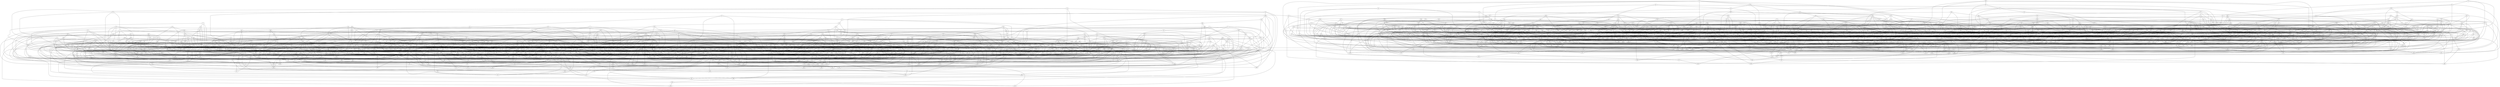 graph G {
0 -- { 1 2 3 473 }
1 -- { 152 1256 355 }
2 -- { 763 1235 1380 }
3 -- { 491 294 1487 }
4 -- { 5 812 1016 941 }
5 -- { 1021 1462 1293 }
6 -- { 7 8 1061 1078 }
7 -- { 206 1412 548 }
8 -- { 1177 1017 1317 402 }
9 -- { 10 11 12 1297 1112 }
10 -- { 196 1298 710 }
11 -- { 837 617 785 247 }
12 -- { 144 145 922 }
13 -- { 14 15 1245 120 }
14 -- { 504 1378 1466 1315 846 }
15 -- { 762 1008 1325 }
16 -- { 17 18 19 1246 }
17 -- { 396 834 468 335 279 222 1337 1362 }
18 -- { 96 1204 533 1429 }
19 -- { 55 56 1160 }
20 -- { 21 356 713 1029 }
21 -- { 549 1154 444 }
22 -- { 23 24 982 94 171 }
23 -- { 1138 394 1449 }
24 -- { 907 520 984 }
25 -- { 26 27 28 29 30 31 123 }
26 -- { 150 139 1344 }
27 -- { 378 1114 682 996 }
28 -- { 257 63 1171 }
29 -- { 1101 1360 1194 }
30 -- { 351 1373 1398 416 }
31 -- { 1164 62 799 }
32 -- { 33 34 802 1397 }
33 -- { 286 312 313 1248 1454 }
34 -- { 873 1241 1297 }
35 -- { 36 51 1059 1227 }
36 -- { 112 882 693 }
37 -- { 38 450 1053 1471 }
38 -- { 1018 382 1164 1488 }
39 -- { 40 41 42 43 }
40 -- { 378 599 1449 }
41 -- { 906 521 1473 }
42 -- { 767 768 769 770 }
43 -- { 1262 259 844 }
44 -- { 45 156 125 850 }
45 -- { 469 1051 304 1448 }
46 -- { 47 1144 1255 1393 }
47 -- { 117 924 1418 }
48 -- { 49 50 1124 1175 1478 }
49 -- { 1260 1437 648 688 }
50 -- { 312 1300 1351 }
51 -- { 52 53 54 }
52 -- { 110 580 419 1479 }
53 -- { 1153 1423 1182 }
54 -- { 90 937 276 }
55 -- { 425 1388 1065 }
56 -- { 143 1088 787 1270 1125 }
57 -- { 58 59 522 584 1424 1383 }
58 -- { 84 900 607 }
59 -- { 812 523 952 684 }
60 -- { 61 62 63 1205 }
61 -- { 1156 583 1265 478 }
62 -- { 1401 921 1147 }
63 -- { 736 886 }
64 -- { 65 66 1144 457 }
65 -- { 812 230 1383 }
66 -- { 617 333 841 1403 1437 }
67 -- { 68 69 70 71 72 }
68 -- { 70 1179 579 }
69 -- { 215 216 1281 }
70 -- { 488 341 }
71 -- { 235 236 1320 1339 }
72 -- { 1001 1119 681 1048 }
73 -- { 74 75 76 516 }
74 -- { 995 520 216 }
75 -- { 351 283 615 616 }
76 -- { 1041 1236 669 }
77 -- { 78 1014 1309 1467 }
78 -- { 83 85 901 }
79 -- { 80 81 82 1472 }
80 -- { 1318 88 1130 1436 }
81 -- { 311 327 528 }
82 -- { 598 302 1264 1347 }
83 -- { 84 85 732 }
84 -- { 867 223 919 1244 642 331 }
85 -- { 845 1103 1034 }
86 -- { 87 545 1325 591 }
87 -- { 1149 1017 1434 }
88 -- { 89 182 1043 }
89 -- { 415 381 575 }
90 -- { 91 92 1090 }
91 -- { 108 220 883 }
92 -- { 485 692 960 134 }
93 -- { 94 95 96 663 }
94 -- { 789 1264 }
95 -- { 215 1184 915 994 }
96 -- { 263 784 1429 }
97 -- { 98 99 263 460 }
98 -- { 982 1214 1279 637 }
99 -- { 209 726 1193 1044 }
100 -- { 101 102 103 711 }
101 -- { 1121 925 1358 }
102 -- { 411 831 1096 1258 }
103 -- { 832 761 165 1316 }
104 -- { 105 106 107 490 858 1027 1191 }
105 -- { 878 515 1415 }
106 -- { 135 1314 693 }
107 -- { 1010 1248 679 }
108 -- { 109 110 111 }
109 -- { 1060 1310 1150 468 540 }
110 -- { 119 1393 }
111 -- { 656 742 1269 760 732 }
112 -- { 113 114 115 116 }
113 -- { 1175 728 1176 }
114 -- { 558 708 1230 }
115 -- { 630 1097 287 1388 }
116 -- { 443 1323 1395 }
117 -- { 118 119 120 1061 }
118 -- { 639 640 1413 }
119 -- { 1181 1228 }
120 -- { 425 815 }
121 -- { 122 1373 1223 275 788 }
122 -- { 213 1194 933 }
123 -- { 124 125 126 }
124 -- { 1399 328 1077 }
125 -- { 508 509 510 }
126 -- { 138 791 160 }
127 -- { 128 129 130 493 }
128 -- { 386 1328 741 }
129 -- { 1274 1023 697 }
130 -- { 772 773 1035 }
131 -- { 132 133 134 135 }
132 -- { 748 847 1382 }
133 -- { 774 783 141 1363 1470 }
134 -- { 564 947 1335 526 }
135 -- { 1084 1085 1086 }
136 -- { 137 620 1056 213 }
137 -- { 146 1334 1223 1456 }
138 -- { 139 140 385 561 844 }
139 -- { 697 212 }
140 -- { 352 360 1216 }
141 -- { 142 143 330 }
142 -- { 262 927 1244 1394 }
143 -- { 763 1361 1447 }
144 -- { 1390 345 555 }
145 -- { 621 622 593 1361 1458 }
146 -- { 147 384 1430 }
147 -- { 1051 790 1405 }
148 -- { 149 376 1131 1347 }
149 -- { 1006 1040 705 }
150 -- { 151 1041 997 }
151 -- { 618 161 933 }
152 -- { 443 946 835 334 }
153 -- { 154 155 786 1427 }
154 -- { 487 1261 1454 }
155 -- { 1165 1374 1364 }
156 -- { 157 158 159 }
157 -- { 274 577 645 }
158 -- { 703 1225 494 }
159 -- { 631 1345 1405 }
160 -- { 161 162 1115 1201 1341 1012 }
161 -- { 453 352 }
162 -- { 477 726 776 }
163 -- { 164 165 166 167 }
164 -- { 647 1086 334 }
165 -- { 409 1144 1390 1182 }
166 -- { 231 1362 1155 847 }
167 -- { 709 229 1141 626 }
168 -- { 169 170 171 172 }
169 -- { 1003 1127 921 }
170 -- { 932 1429 1273 789 }
171 -- { 799 568 }
172 -- { 385 664 240 }
173 -- { 174 175 176 177 178 }
174 -- { 1444 1197 1337 190 }
175 -- { 955 956 1330 }
176 -- { 501 402 617 }
177 -- { 502 219 1067 1427 }
178 -- { 622 1177 1310 }
179 -- { 180 181 1031 1490 }
180 -- { 1118 216 1283 }
181 -- { 843 719 909 }
182 -- { 183 184 185 186 }
183 -- { 465 534 1277 1465 }
184 -- { 703 751 1077 }
185 -- { 211 212 1372 }
186 -- { 576 601 1329 828 }
187 -- { 188 189 1018 461 }
188 -- { 618 800 810 727 782 }
189 -- { 1006 1278 1031 1441 }
190 -- { 191 852 874 1366 1460 }
191 -- { 400 1336 1378 }
192 -- { 193 194 1060 1158 1319 }
193 -- { 286 706 946 1144 1163 }
194 -- { 1172 905 1170 1467 }
195 -- { 196 197 198 199 }
196 -- { 1161 1422 }
197 -- { 1268 353 621 }
198 -- { 683 684 1207 515 1058 555 }
199 -- { 733 1446 1416 }
200 -- { 201 202 1200 953 1480 }
201 -- { 339 917 1374 1478 }
202 -- { 456 1330 1085 }
203 -- { 204 205 206 207 }
204 -- { 287 522 554 }
205 -- { 350 1169 865 761 }
206 -- { 1064 955 755 }
207 -- { 417 1008 1280 684 }
208 -- { 209 210 422 213 }
209 -- { 771 1087 }
210 -- { 476 567 433 1345 914 }
211 -- { 212 213 214 1232 }
212 -- { 934 455 }
213 -- { 1396 }
214 -- { 541 661 876 }
215 -- { 739 633 }
216 -- { 311 932 1468 }
217 -- { 218 219 957 1462 }
218 -- { 1141 937 1406 1085 402 }
219 -- { 486 468 492 749 1447 }
220 -- { 221 222 223 1322 }
221 -- { 1340 1080 942 1141 1306 }
222 -- { 1160 515 }
223 -- { 329 572 }
224 -- { 225 966 767 863 }
225 -- { 561 680 743 375 1334 }
226 -- { 227 228 229 230 }
227 -- { 297 298 1426 }
228 -- { 1117 309 419 }
229 -- { 867 1377 1461 }
230 -- { 272 1021 }
231 -- { 232 233 234 1235 1362 }
232 -- { 733 1381 310 }
233 -- { 1196 881 1446 }
234 -- { 502 362 754 }
235 -- { 782 254 989 }
236 -- { 894 1038 1302 }
237 -- { 238 239 240 912 }
238 -- { 1119 1171 1267 }
239 -- { 602 260 770 }
240 -- { 884 1099 }
241 -- { 242 243 274 1409 }
242 -- { 575 750 990 700 304 }
243 -- { 1148 424 1203 }
244 -- { 245 246 247 388 1381 }
245 -- { 611 247 683 }
246 -- { 1059 1355 358 }
247 -- { 594 766 1291 }
248 -- { 249 250 251 252 }
249 -- { 1187 1372 1045 }
250 -- { 460 1053 1428 }
251 -- { 511 1283 1384 }
252 -- { 750 991 758 }
253 -- { 254 255 256 477 1357 }
254 -- { 663 336 954 }
255 -- { 305 461 1068 652 }
256 -- { 367 977 1146 }
257 -- { 258 1114 977 }
258 -- { 1131 1468 1490 }
259 -- { 260 261 650 1265 1131 1222 }
260 -- { 1047 680 }
261 -- { 1051 1372 1471 }
262 -- { 679 1403 552 }
263 -- { 264 265 266 1428 }
264 -- { 588 1037 750 }
265 -- { 599 1222 1223 896 }
266 -- { 476 1092 1129 701 508 864 }
267 -- { 268 269 270 1088 }
268 -- { 514 720 766 878 1169 1293 }
269 -- { 830 958 1415 }
270 -- { 935 898 613 }
271 -- { 272 273 1412 1477 }
272 -- { 1121 883 }
273 -- { 793 1413 981 }
274 -- { 275 949 }
275 -- { 567 659 }
276 -- { 277 278 279 280 }
277 -- { 308 605 515 }
278 -- { 713 507 816 1486 }
279 -- { 564 593 }
280 -- { 482 1202 1411 }
281 -- { 282 283 1328 1044 }
282 -- { 382 1156 1127 }
283 -- { 1284 1194 950 }
284 -- { 285 814 679 1458 }
285 -- { 361 526 527 }
286 -- { 287 288 }
287 -- { 1154 }
288 -- { 957 1049 958 }
289 -- { 290 291 292 1192 }
290 -- { 1047 1173 1312 }
291 -- { 372 1189 1240 }
292 -- { 896 983 1389 }
293 -- { 294 295 296 1288 }
294 -- { 1370 1142 1457 }
295 -- { 900 901 902 1132 }
296 -- { 1445 1446 1476 }
297 -- { 820 312 554 1355 }
298 -- { 548 1450 816 1479 }
299 -- { 300 301 302 303 304 }
300 -- { 977 978 1472 }
301 -- { 314 673 520 1020 }
302 -- { 1281 1304 773 463 724 }
303 -- { 530 740 1152 638 778 }
304 -- { 318 }
305 -- { 375 660 1488 }
306 -- { 307 308 557 611 }
307 -- { 834 729 548 }
308 -- { 1470 555 }
309 -- { 310 940 756 }
310 -- { 1338 457 }
311 -- { 781 1243 }
312 -- { 1241 }
313 -- { 330 730 853 }
314 -- { 315 316 317 318 319 320 579 }
315 -- { 351 695 696 }
316 -- { 1318 395 1404 }
317 -- { 715 923 1451 }
318 -- { 1239 716 }
319 -- { 1398 988 1252 }
320 -- { 668 476 1405 }
321 -- { 322 323 324 635 1120 }
322 -- { 896 442 1456 }
323 -- { 1070 1102 700 }
324 -- { 719 967 1401 }
325 -- { 326 327 328 573 }
326 -- { 1026 662 680 }
327 -- { 804 1026 437 }
328 -- { 488 1092 1225 }
329 -- { 1016 1381 1489 }
330 -- { 331 332 333 334 335 }
331 -- { 429 901 355 }
332 -- { 410 1337 591 }
333 -- { 592 1161 }
334 -- { 1254 }
335 -- { 612 1332 }
336 -- { 337 338 582 }
337 -- { 1343 1371 1442 }
338 -- { 453 1115 537 1344 1131 }
339 -- { 1016 1244 1464 }
340 -- { 341 342 1408 1429 }
341 -- { 928 1030 915 1055 778 601 1329 }
342 -- { 824 578 1201 }
343 -- { 344 345 1235 1479 }
344 -- { 766 1256 1380 }
345 -- { 1298 1268 837 }
346 -- { 347 348 349 350 }
347 -- { 1245 595 1289 1290 }
348 -- { 708 1257 625 1332 }
349 -- { 802 881 1427 }
350 -- { 752 1014 1015 }
351 -- { 352 }
352 -- { 1006 1087 }
353 -- { 354 355 728 766 545 1248 1365 1462 }
354 -- { 882 1010 1307 }
355 -- { 1433 }
356 -- { 357 358 1486 }
357 -- { 866 655 444 399 }
358 -- { 728 472 959 1348 }
359 -- { 360 849 1192 1023 532 }
360 -- { 380 795 1341 }
361 -- { 362 363 814 942 960 }
362 -- { 1063 1331 }
363 -- { 538 1033 1421 }
364 -- { 365 366 1265 1396 }
365 -- { 370 620 1193 }
366 -- { 791 718 1384 1410 1405 }
367 -- { 368 369 738 }
368 -- { 907 480 1222 }
369 -- { 1106 886 1147 }
370 -- { 371 1387 701 }
371 -- { 460 1157 623 }
372 -- { 373 374 375 1238 }
373 -- { 541 736 966 1475 }
374 -- { 764 1013 910 }
375 -- { 1279 659 }
376 -- { 377 378 379 }
377 -- { 475 476 451 385 }
378 -- { 681 826 1471 }
379 -- { 825 1109 624 }
380 -- { 381 382 383 384 }
381 -- { 440 1216 }
382 -- { 1081 496 }
383 -- { 1148 674 745 }
384 -- { 1145 1119 }
385 -- { 386 387 1272 }
386 -- { 1251 532 686 }
387 -- { 795 1247 464 }
388 -- { 389 390 391 }
389 -- { 610 1297 1379 }
390 -- { 565 1258 922 }
391 -- { 427 1365 883 }
392 -- { 393 394 395 1114 }
393 -- { 966 537 1137 695 }
394 -- { 1178 1262 1389 }
395 -- { 431 758 }
396 -- { 397 398 399 }
397 -- { 1261 1365 710 }
398 -- { 903 1290 571 1414 429 }
399 -- { 553 1015 472 }
400 -- { 489 565 952 }
401 -- { 402 403 404 405 }
402 -- {  }
403 -- { 774 785 550 }
404 -- { 803 629 945 }
405 -- { 971 1307 1421 }
406 -- { 407 408 409 410 747 1207 821 }
407 -- { 1057 1402 900 }
408 -- { 467 1378 1393 1229 }
409 -- { 1185 1065 }
410 -- { 1029 1358 }
411 -- { 412 413 414 }
412 -- { 748 1218 1458 647 }
413 -- { 882 1402 1065 }
414 -- { 756 587 559 }
415 -- { 416 963 1408 }
416 -- { 906 1359 }
417 -- { 418 419 1322 }
418 -- { 830 1090 1434 }
419 -- { 626 }
420 -- { 421 482 1113 1484 }
421 -- { 1330 1268 868 }
422 -- { 423 424 1356 }
423 -- { 668 1456 519 771 }
424 -- { 1205 718 1385 }
425 -- { 1433 1440 }
426 -- { 427 428 429 430 }
427 -- { 587 1287 }
428 -- { 814 1351 1474 }
429 -- { 815 1477 }
430 -- { 1202 835 1450 1414 555 }
431 -- { 432 433 675 }
432 -- { 561 1391 723 }
433 -- { 789 1192 1194 }
434 -- { 435 436 437 438 439 }
435 -- { 780 1129 1452 }
436 -- { 827 1020 716 537 }
437 -- { 1018 1399 }
438 -- { 797 798 462 799 }
439 -- { 885 673 1360 }
440 -- { 663 1092 1032 }
441 -- { 442 682 963 1341 633 }
442 -- { 892 1384 }
443 -- { 444 445 }
444 -- { 879 }
445 -- { 979 1186 513 1219 }
446 -- { 447 448 449 739 1232 }
447 -- { 1405 691 1005 }
448 -- { 1099 1190 993 1407 }
449 -- { 466 765 876 }
450 -- { 451 452 842 }
451 -- { 895 934 }
452 -- { 588 1120 1410 }
453 -- { 1082 872 741 }
454 -- { 455 739 653 1469 }
455 -- { 777 1324 }
456 -- { 457 458 459 }
457 -- { 803 505 }
458 -- { 1311 1078 760 }
459 -- { 762 507 873 874 747 591 }
460 -- { 461 }
461 -- { 1056 }
462 -- { 463 464 577 1243 }
463 -- { 800 1266 }
464 -- { 791 1473 }
465 -- { 466 657 1226 }
466 -- { 511 1320 }
467 -- { 468 942 1480 }
468 -- {  }
469 -- { 829 481 1410 }
470 -- { 471 472 1285 1338 }
471 -- { 613 512 1121 }
472 -- { 860 }
473 -- { 474 1200 1444 }
474 -- { 560 1245 1297 }
475 -- { 1239 801 1376 1473 1110 }
476 -- {  }
477 -- { 478 479 480 481 }
478 -- { 1174 1253 }
479 -- { 704 896 1301 1302 }
480 -- { 1055 923 1485 }
481 -- { 488 495 }
482 -- { 483 484 1470 }
483 -- { 755 756 1062 }
484 -- { 1183 747 976 }
485 -- { 486 487 1021 }
486 -- { 1198 1364 }
487 -- { 802 1015 523 1090 }
488 -- { 788 520 619 }
489 -- { 490 491 492 }
490 -- { 514 625 626 627 }
491 -- { 1300 1098 1467 }
492 -- { 763 1244 }
493 -- { 494 495 496 1409 }
494 -- { 757 914 }
495 -- { 662 1375 }
496 -- { 719 827 }
497 -- { 498 499 927 1395 }
498 -- { 557 1175 1380 693 }
499 -- { 1063 1369 1168 }
500 -- { 501 502 503 504 505 506 507 }
501 -- { 1027 1474 }
502 -- { 940 }
503 -- { 965 1128 1349 865 }
504 -- { 814 523 }
505 -- { 852 1285 1335 }
506 -- { 1111 1009 1420 }
507 -- { 1290 }
508 -- { 964 1190 1020 }
509 -- { 581 582 583 529 }
510 -- { 1199 801 864 1024 }
511 -- { 1339 517 }
512 -- { 513 927 960 841 }
513 -- { 1165 1260 1293 }
514 -- { 515 569 }
515 -- { 1008 735 1292 1293 }
516 -- { 517 518 519 520 521 }
517 -- { 1148 1174 864 }
518 -- { 885 931 1396 }
519 -- { 1247 1252 }
520 -- {  }
521 -- { 896 533 933 }
522 -- { 523 524 525 }
523 -- {  }
524 -- { 544 1270 1374 }
525 -- { 1256 1210 1393 }
526 -- { 1269 755 }
527 -- { 865 775 1466 }
528 -- { 529 530 1436 }
529 -- { 798 1011 }
530 -- { 1145 1451 }
531 -- { 532 533 534 535 1195 1417 }
532 -- { 1266 }
533 -- { 910 }
534 -- { 1267 1375 }
535 -- { 650 1083 1193 1221 }
536 -- { 537 643 982 1022 543 }
537 -- { 661 }
538 -- { 539 540 1049 1235 }
539 -- { 860 861 1300 }
540 -- { 749 714 }
541 -- { 542 543 }
542 -- { 1106 1215 1004 }
543 -- { 1046 996 }
544 -- { 545 546 547 548 }
545 -- { 841 }
546 -- { 1113 640 1242 }
547 -- { 1128 975 1323 }
548 -- { 814 1420 }
549 -- { 550 551 552 }
550 -- { 1200 1169 1228 816 }
551 -- { 1103 1261 1388 }
552 -- { 1438 1143 1491 }
553 -- { 554 555 556 }
554 -- { 903 944 1382 1464 }
555 -- {  }
556 -- { 1057 919 1439 }
557 -- { 558 559 }
558 -- { 647 1104 }
559 -- { 689 945 1067 }
560 -- { 812 1094 922 }
561 -- { 562 563 }
562 -- { 567 568 1399 1448 }
563 -- { 757 1274 1333 }
564 -- { 565 566 }
565 -- { 628 621 938 }
566 -- { 1227 897 965 }
567 -- { 914 }
568 -- { 588 1069 738 }
569 -- { 570 571 572 }
570 -- { 897 688 708 }
571 -- { 1321 1425 }
572 -- { 752 1113 873 905 974 1484 }
573 -- { 574 906 1005 }
574 -- { 795 577 931 1442 }
575 -- { 851 1220 1024 }
576 -- { 577 578 579 }
577 -- { 948 }
578 -- { 1139 1019 885 1417 }
579 -- { 784 }
580 -- { 1033 1132 1315 }
581 -- { 644 669 1398 }
582 -- { 1157 1081 659 }
583 -- { 698 1475 }
584 -- { 585 586 610 }
585 -- { 1091 1335 1340 1388 }
586 -- { 702 622 1489 }
587 -- { 614 831 1090 1321 }
588 -- { 909 }
589 -- { 590 591 592 593 }
590 -- { 940 881 1438 1445 }
591 -- { 1418 847 1379 }
592 -- { 735 836 1280 }
593 -- { 634 }
594 -- { 595 596 597 }
595 -- { 628 1061 }
596 -- { 609 1016 1419 }
597 -- { 786 683 926 }
598 -- { 599 600 601 602 603 }
599 -- { 1199 1118 }
600 -- { 1077 1171 968 }
601 -- { 1243 1343 1459 }
602 -- { 1386 673 }
603 -- { 913 662 1400 }
604 -- { 605 1362 1176 1446 }
605 -- { 1079 1366 }
606 -- { 607 608 609 610 }
607 -- { 614 1140 841 }
608 -- { 832 823 1191 }
609 -- { 1007 935 }
610 -- { 1082 1198 }
611 -- { 612 1096 1438 }
612 -- { 971 1491 }
613 -- { 1091 1111 1134 }
614 -- { 1016 1095 }
615 -- { 829 1043 1020 }
616 -- { 1339 1465 1483 1490 }
617 -- { 1064 }
618 -- { 619 620 1475 }
619 -- { 989 810 }
620 -- { 779 }
621 -- { 1104 1336 1368 }
622 -- { 687 }
623 -- { 624 1022 923 }
624 -- { 1184 1372 }
625 -- { 648 926 }
626 -- { 1259 }
627 -- { 1183 853 1388 }
628 -- { 833 845 1321 729 }
629 -- { 630 1191 1217 1289 760 }
630 -- { 859 1464 }
631 -- { 632 633 1129 }
632 -- { 990 876 895 }
633 -- { 1042 1162 }
634 -- { 1331 1337 1363 898 }
635 -- { 636 637 638 }
636 -- { 757 913 1357 }
637 -- { 1068 796 }
638 -- { 912 1099 }
639 -- { 683 1445 1421 }
640 -- { 951 1390 1403 }
641 -- { 642 1427 1416 1437 }
642 -- { 920 1394 1489 }
643 -- { 644 645 646 }
644 -- { 661 662 1276 1485 }
645 -- { 1039 764 }
646 -- { 663 1072 1347 }
647 -- { 1141 }
648 -- { 649 830 1415 }
649 -- { 1159 1402 1457 }
650 -- { 651 652 653 654 }
651 -- { 1250 1052 1465 }
652 -- { 1279 1005 }
653 -- { 789 790 1357 }
654 -- { 972 985 990 }
655 -- { 656 678 1259 1460 }
656 -- { 1287 688 }
657 -- { 658 659 660 }
658 -- { 699 848 1436 }
659 -- { 1164 1324 }
660 -- { 825 967 1040 }
661 -- { 1339 }
662 -- {  }
663 -- { 664 }
664 -- { 1071 1299 }
665 -- { 666 667 1257 1414 }
666 -- { 879 1180 1066 }
667 -- { 720 1268 1296 }
668 -- { 669 670 }
669 -- { 1213 1430 }
670 -- { 932 1056 1012 723 }
671 -- { 672 673 674 675 }
672 -- { 1303 1233 792 }
673 -- { 1302 }
674 -- { 784 1408 }
675 -- { 1003 1237 949 1120 1019 }
676 -- { 677 678 679 1382 }
677 -- { 979 694 1352 }
678 -- { 922 1317 }
679 -- { 925 888 }
680 -- { 1178 }
681 -- { 682 1070 }
682 -- { 1048 1070 }
683 -- { 1306 1437 }
684 -- { 1438 }
685 -- { 686 1294 1455 1308 }
686 -- { 1449 844 }
687 -- { 688 689 1150 }
688 -- { 785 1196 }
689 -- { 1374 1427 }
690 -- { 691 962 1356 1234 }
691 -- { 757 1118 }
692 -- { 693 694 1111 }
693 -- {  }
694 -- { 1144 1479 }
695 -- { 1106 1147 }
696 -- { 970 1344 1485 }
697 -- { 915 1108 }
698 -- { 699 700 701 1043 1042 }
699 -- { 1023 1333 }
700 -- { 890 }
701 -- { 1376 970 }
702 -- { 763 1383 1466 }
703 -- { 704 705 1131 }
704 -- { 930 1398 }
705 -- { 1119 1151 }
706 -- { 707 708 955 1487 }
707 -- { 846 830 926 974 975 976 }
708 -- { 1319 919 1411 }
709 -- { 710 711 712 }
710 -- { 1477 }
711 -- { 1159 714 }
712 -- { 713 974 1422 }
713 -- { 714 }
714 -- { 951 1484 }
715 -- { 716 717 718 972 }
716 -- { 770 }
717 -- { 842 1452 1473 }
718 -- { 768 843 }
719 -- { 1428 1236 }
720 -- { 916 1447 }
721 -- { 722 723 724 725 }
722 -- { 1102 1389 850 }
723 -- { 805 }
724 -- { 1195 810 }
725 -- { 969 827 1179 }
726 -- { 727 1093 }
727 -- { 1195 1451 }
728 -- { 729 }
729 -- { 1306 }
730 -- { 731 732 1245 }
731 -- { 793 1089 865 }
732 -- { 1368 1086 }
733 -- { 734 735 803 }
734 -- { 925 1085 1460 }
735 -- { 1480 }
736 -- { 737 738 }
737 -- { 1054 989 1238 }
738 -- { 856 }
739 -- { 740 741 }
740 -- { 1054 1465 }
741 -- { 1429 1083 }
742 -- { 747 1089 1378 }
743 -- { 744 745 746 1443 }
744 -- { 1100 1324 893 1442 }
745 -- { 863 1100 1284 }
746 -- { 862 1279 1253 }
747 -- {  }
748 -- { 749 815 1421 }
749 -- { 953 }
750 -- { 751 872 1250 1448 }
751 -- { 765 1148 }
752 -- { 753 754 755 756 }
753 -- { 1191 1134 1350 }
754 -- { 1394 813 794 }
755 -- {  }
756 -- {  }
757 -- { 758 }
758 -- { 954 }
759 -- { 760 761 762 1325 }
760 -- { 986 941 }
761 -- { 1305 858 1063 }
762 -- { 1049 }
763 -- {  }
764 -- { 765 1136 1490 }
765 -- { 988 }
766 -- {  }
767 -- { 1308 1199 }
768 -- { 1052 1278 1146 }
769 -- { 1249 1279 851 }
770 -- { 1019 }
771 -- { 1022 1339 }
772 -- { 781 1272 1225 }
773 -- { 1214 819 }
774 -- { 775 1096 }
775 -- { 1321 1423 }
776 -- { 777 778 779 780 }
777 -- { 1220 1432 }
778 -- { 1234 }
779 -- { 1303 1151 }
780 -- { 798 1475 }
781 -- { 1099 983 1251 }
782 -- { 921 1475 1482 }
783 -- { 786 787 939 }
784 -- { 1213 1055 }
785 -- { 1080 1418 }
786 -- { 1181 }
787 -- { 1117 1325 1474 }
788 -- { 1329 1475 }
789 -- { 1327 }
790 -- { 989 1108 }
791 -- { 792 1430 }
792 -- { 923 1436 }
793 -- { 794 1285 }
794 -- { 1332 1480 }
795 -- { 796 1431 }
796 -- { 1224 1371 1284 }
797 -- { 1013 1102 1451 }
798 -- { 887 1188 }
799 -- { 1451 }
800 -- { 801 1404 }
801 -- { 1072 }
802 -- { 803 }
803 -- { 1316 1352 }
804 -- { 805 806 807 808 }
805 -- { 1152 871 }
806 -- { 869 884 1282 }
807 -- { 894 1068 1431 }
808 -- { 934 1357 1002 }
809 -- { 810 811 1026 1073 }
810 -- { 1173 }
811 -- { 819 887 1221 1472 }
812 -- { 813 }
813 -- { 1074 1476 }
814 -- {  }
815 -- { 816 }
816 -- { 1029 1059 }
817 -- { 818 819 894 1468 }
818 -- { 1081 1396 1429 }
819 -- { 1312 }
820 -- { 821 822 823 1259 }
821 -- { 1078 888 }
822 -- { 858 1090 920 1182 1183 1486 }
823 -- { 1116 1133 1168 }
824 -- { 1038 1220 1249 1385 }
825 -- { 826 827 828 }
826 -- { 1083 1081 1386 1456 }
827 -- {  }
828 -- { 1120 1224 1052 }
829 -- { 1223 1483 }
830 -- {  }
831 -- { 832 1354 }
832 -- { 1433 }
833 -- { 904 1132 976 }
834 -- { 835 836 }
835 -- { 918 }
836 -- { 1269 1363 1425 }
837 -- { 1229 1491 }
838 -- { 839 840 1309 1314 }
839 -- { 1021 1033 1425 }
840 -- { 936 904 1354 1292 }
841 -- { 1126 }
842 -- { 843 844 }
843 -- { 1167 }
844 -- {  }
845 -- { 846 847 }
846 -- { 1457 }
847 -- {  }
848 -- { 849 850 851 }
849 -- { 1276 1441 }
850 -- { 1003 }
851 -- { 1213 }
852 -- { 853 1291 1422 }
853 -- { 1014 1470 }
854 -- { 855 856 857 1283 }
855 -- { 1011 1051 1443 }
856 -- { 1247 1206 1429 }
857 -- { 1164 1276 1233 }
858 -- { 859 }
859 -- { 1074 902 }
860 -- { 1150 1086 1098 }
861 -- { 1197 1397 1433 }
862 -- { 863 864 1188 871 }
863 -- { 996 }
864 -- {  }
865 -- {  }
866 -- { 1121 1256 956 }
867 -- { 868 1149 }
868 -- { 971 1421 }
869 -- { 870 871 872 }
870 -- { 1072 1167 1166 }
871 -- { 1236 }
872 -- { 1384 }
873 -- { 1353 1367 }
874 -- { 1254 1084 }
875 -- { 876 877 972 1247 1409 }
876 -- {  }
877 -- { 1178 1100 1266 1435 1485 }
878 -- { 879 880 881 }
879 -- { 924 }
880 -- { 1154 1406 1066 1423 }
881 -- { 1377 }
882 -- { 883 }
883 -- { 1227 }
884 -- { 885 886 }
885 -- { 1025 1407 }
886 -- { 1231 1386 }
887 -- { 1041 1081 }
888 -- { 889 1309 }
889 -- { 951 1217 1241 1366 1202 }
890 -- { 891 892 893 }
891 -- { 1299 1000 1294 1448 }
892 -- { 1030 1384 1400 }
893 -- { 985 1201 1455 }
894 -- { 895 }
895 -- { 1328 1428 }
896 -- {  }
897 -- { 898 899 1481 }
898 -- { 1361 1419 1063 }
899 -- { 998 920 905 1388 1406 }
900 -- { 1180 }
901 -- { 1103 }
902 -- { 1209 1322 }
903 -- { 904 905 1287 }
904 -- { 1063 }
905 -- {  }
906 -- { 907 }
907 -- { 1110 910 }
908 -- { 909 910 911 1472 }
909 -- { 1271 1299 }
910 -- { 1102 }
911 -- { 1166 988 1044 1455 }
912 -- { 913 914 915 }
913 -- { 1115 1408 }
914 -- { 1119 1271 }
915 -- { 1077 }
916 -- { 917 918 919 }
917 -- { 1268 918 1219 }
918 -- { 1058 }
919 -- {  }
920 -- { 1474 }
921 -- { 1342 }
922 -- { 1091 953 1487 }
923 -- {  }
924 -- { 925 926 }
925 -- { 1412 }
926 -- { 1049 1228 981 }
927 -- { 1309 }
928 -- { 929 930 931 }
929 -- { 1274 1410 1277 }
930 -- { 1151 1385 }
931 -- { 1441 }
932 -- { 933 }
933 -- {  }
934 -- { 1278 1004 }
935 -- { 1016 1290 }
936 -- { 937 1029 1367 1440 }
937 -- { 1124 1418 }
938 -- { 939 940 941 }
939 -- { 1311 1353 }
940 -- {  }
941 -- { 1060 }
942 -- { 943 }
943 -- { 986 1091 1263 1439 1479 }
944 -- { 945 1310 1112 1491 }
945 -- { 1028 }
946 -- { 947 1286 }
947 -- { 1210 1462 }
948 -- { 1040 1166 1312 }
949 -- { 950 1237 1345 }
950 -- { 1190 1077 }
951 -- { 1242 }
952 -- { 953 1088 1246 }
953 -- {  }
954 -- { 1328 1452 }
955 -- { 1258 }
956 -- { 1255 1125 1197 }
957 -- { 958 959 }
958 -- { 1415 }
959 -- { 1270 1440 }
960 -- { 961 1481 }
961 -- { 1154 1172 1058 }
962 -- { 963 964 1022 }
963 -- { 1203 1204 }
964 -- { 966 1401 }
965 -- { 1438 1458 }
966 -- {  }
967 -- { 968 984 1449 }
968 -- { 1047 1262 1483 }
969 -- { 970 1224 1327 }
970 -- { 1404 }
971 -- { 1461 }
972 -- { 973 }
973 -- { 1278 1187 1308 }
974 -- { 1104 }
975 -- { 1088 1338 1050 1295 1154 }
976 -- { 1230 }
977 -- { 1400 1304 }
978 -- { 1417 1443 1039 }
979 -- { 980 981 }
980 -- { 1172 1397 1484 }
981 -- { 1426 }
982 -- { 983 984 }
983 -- { 1002 }
984 -- { 1127 }
985 -- { 1272 1282 }
986 -- { 987 1367 }
987 -- { 1090 1287 1462 }
988 -- { 1341 }
989 -- { 1343 }
990 -- { 991 }
991 -- { 1375 1299 }
992 -- { 993 994 995 996 997 }
993 -- { 1107 1233 }
994 -- { 1108 1324 }
995 -- { 1004 1040 }
996 -- {  }
997 -- { 1099 1037 1453 }
998 -- { 1149 1165 1311 }
999 -- { 1000 1053 1226 1471 }
1000 -- { 1035 1069 }
1001 -- { 1002 1214 1400 }
1002 -- { 1308 }
1003 -- { 1004 1005 }
1004 -- {  }
1005 -- { 1357 1179 }
1006 -- { 1482 }
1007 -- { 1170 1062 1445 }
1008 -- { 1009 }
1009 -- { 1244 1319 }
1010 -- { 1390 1422 }
1011 -- { 1012 1375 }
1012 -- { 1357 }
1013 -- { 1053 1214 1441 }
1014 -- { 1153 }
1015 -- { 1269 }
1016 -- { 1017 }
1017 -- { 1230 }
1018 -- { 1019 }
1019 -- {  }
1020 -- {  }
1021 -- {  }
1022 -- { 1023 1024 1404 }
1023 -- {  }
1024 -- { 1043 }
1025 -- { 1166 1327 1055 }
1026 -- { 1471 }
1027 -- { 1028 1310 }
1028 -- { 1317 1481 }
1029 -- {  }
1030 -- { 1031 1032 }
1031 -- { 1237 1284 }
1032 -- { 1407 1405 }
1033 -- { 1034 }
1034 -- { 1295 1381 }
1035 -- { 1036 1371 }
1036 -- { 1107 1184 1109 1328 }
1037 -- { 1205 1237 }
1038 -- { 1039 1346 }
1039 -- { 1441 1240 }
1040 -- {  }
1041 -- { 1042 }
1042 -- { 1071 }
1043 -- { 1044 1045 1453 }
1044 -- {  }
1045 -- { 1232 1432 }
1046 -- { 1216 1357 1264 }
1047 -- { 1054 }
1048 -- { 1106 1123 }
1049 -- { 1050 }
1050 -- { 1177 1416 }
1051 -- {  }
1052 -- { 1206 }
1053 -- { 1054 }
1054 -- {  }
1055 -- { 1346 }
1056 -- { 1469 }
1057 -- { 1058 1298 }
1058 -- {  }
1059 -- { 1268 }
1060 -- { 1450 }
1061 -- { 1062 1064 }
1062 -- { 1258 }
1063 -- {  }
1064 -- { 1065 1066 }
1065 -- {  }
1066 -- { 1261 }
1067 -- { 1313 1296 }
1068 -- { 1069 }
1069 -- { 1156 }
1070 -- { 1071 }
1071 -- { 1123 }
1072 -- { 1073 }
1073 -- { 1346 1190 }
1074 -- { 1075 1076 1466 }
1075 -- { 1089 1332 1489 }
1076 -- { 1196 1218 1242 }
1077 -- {  }
1078 -- { 1116 1425 }
1079 -- { 1313 1369 1315 }
1080 -- { 1175 1444 }
1081 -- {  }
1082 -- { 1083 1192 }
1083 -- {  }
1084 -- { 1298 1478 }
1085 -- {  }
1086 -- {  }
1087 -- { 1214 1220 }
1088 -- { 1089 }
1089 -- { 1185 }
1090 -- { 1103 1163 }
1091 -- {  }
1092 -- { 1093 }
1093 -- { 1339 1152 }
1094 -- { 1095 1096 1097 1098 }
1095 -- { 1180 1160 }
1096 -- {  }
1097 -- { 1135 1461 }
1098 -- { 1290 1411 }
1099 -- { 1100 1101 }
1100 -- {  }
1101 -- { 1152 1312 }
1102 -- { 1123 1211 1436 }
1103 -- { 1321 }
1104 -- { 1105 }
1105 -- { 1122 1200 1207 1486 }
1106 -- { 1386 }
1107 -- { 1108 1109 }
1108 -- { 1192 1213 1371 1446 }
1109 -- { 1432 }
1110 -- { 1435 1308 }
1111 -- { 1112 1113 }
1112 -- { 1121 }
1113 -- { 1291 }
1114 -- { 1162 }
1115 -- { 1195 }
1116 -- { 1444 1229 }
1117 -- { 1228 1393 }
1118 -- { 1442 }
1119 -- {  }
1120 -- {  }
1121 -- { 1122 }
1122 -- { 1336 1340 }
1123 -- { 1136 }
1124 -- { 1125 1140 }
1125 -- { 1388 }
1126 -- { 1128 1332 1364 }
1127 -- { 1453 1236 }
1128 -- { 1180 }
1129 -- { 1130 1131 }
1130 -- { 1252 1173 }
1131 -- {  }
1132 -- { 1133 1134 1135 }
1133 -- { 1351 1422 }
1134 -- { 1355 }
1135 -- { 1140 1331 }
1136 -- { 1137 1431 }
1137 -- { 1271 1203 }
1138 -- { 1216 1221 1392 }
1139 -- { 1206 1157 1240 }
1140 -- { 1461 }
1141 -- {  }
1142 -- { 1143 1255 1463 }
1143 -- { 1259 1168 }
1144 -- {  }
1145 -- { 1146 1147 1188 }
1146 -- { 1356 }
1147 -- {  }
1148 -- {  }
1149 -- { 1150 }
1150 -- { 1395 }
1151 -- { 1409 }
1152 -- {  }
1153 -- { 1165 1185 }
1154 -- { 1155 1481 }
1155 -- { 1348 1257 }
1156 -- { 1157 1224 }
1157 -- {  }
1158 -- { 1159 1160 1161 1470 }
1159 -- { 1291 }
1160 -- {  }
1161 -- { 1349 }
1162 -- { 1475 1490 }
1163 -- { 1355 1450 }
1164 -- {  }
1165 -- {  }
1166 -- { 1195 }
1167 -- { 1387 1392 }
1168 -- { 1198 }
1169 -- { 1170 }
1170 -- { 1209 1263 }
1171 -- { 1303 }
1172 -- { 1454 }
1173 -- { 1174 }
1174 -- { 1459 }
1175 -- {  }
1176 -- { 1416 1290 }
1177 -- { 1322 }
1178 -- { 1179 1488 }
1179 -- {  }
1180 -- {  }
1181 -- { 1330 1361 }
1182 -- { 1438 }
1183 -- { 1413 }
1184 -- { 1275 1459 }
1185 -- { 1186 1285 }
1186 -- { 1287 1412 }
1187 -- { 1333 1342 1459 }
1188 -- { 1189 }
1189 -- { 1239 1333 1468 }
1190 -- {  }
1191 -- {  }
1192 -- { 1193 }
1193 -- {  }
1194 -- {  }
1195 -- {  }
1196 -- { 1197 }
1197 -- {  }
1198 -- { 1248 }
1199 -- { 1222 }
1200 -- {  }
1201 -- { 1231 }
1202 -- { 1426 }
1203 -- { 1360 1482 }
1204 -- { 1243 1469 }
1205 -- { 1206 }
1206 -- { 1392 }
1207 -- { 1208 }
1208 -- { 1217 1338 1219 }
1209 -- { 1210 1480 }
1210 -- { 1440 }
1211 -- { 1212 1391 1225 }
1212 -- { 1215 1373 1238 1408 }
1213 -- {  }
1214 -- {  }
1215 -- { 1216 1401 }
1216 -- {  }
1217 -- { 1486 }
1218 -- { 1219 1336 }
1219 -- { 1285 }
1220 -- { 1221 }
1221 -- {  }
1222 -- {  }
1223 -- {  }
1224 -- { 1225 1226 }
1225 -- { 1273 }
1226 -- { 1482 }
1227 -- { 1228 1229 }
1228 -- { 1340 }
1229 -- { 1402 }
1230 -- { 1330 }
1231 -- { 1232 1233 1234 }
1232 -- {  }
1233 -- {  }
1234 -- { 1283 }
1235 -- {  }
1236 -- {  }
1237 -- { 1238 }
1238 -- {  }
1239 -- { 1240 }
1240 -- { 1483 }
1241 -- { 1242 }
1242 -- { 1316 1463 }
1243 -- {  }
1244 -- {  }
1245 -- { 1246 }
1246 -- { 1434 }
1247 -- {  }
1248 -- {  }
1249 -- { 1250 1251 1252 1253 }
1250 -- { 1283 }
1251 -- { 1282 1294 }
1252 -- {  }
1253 -- { 1387 }
1254 -- { 1255 1300 }
1255 -- { 1286 1369 }
1256 -- { 1288 }
1257 -- { 1406 }
1258 -- {  }
1259 -- { 1260 }
1260 -- { 1311 }
1261 -- {  }
1262 -- { 1409 }
1263 -- { 1419 1424 }
1264 -- { 1407 }
1265 -- { 1266 1267 }
1266 -- {  }
1267 -- { 1342 }
1268 -- {  }
1269 -- {  }
1270 -- { 1412 }
1271 -- { 1342 }
1272 -- { 1273 }
1273 -- { 1320 }
1274 -- { 1275 }
1275 -- { 1396 1308 }
1276 -- { 1277 }
1277 -- { 1389 1301 }
1278 -- {  }
1279 -- {  }
1280 -- { 1286 1477 }
1281 -- { 1282 1376 }
1282 -- { 1301 }
1283 -- {  }
1284 -- {  }
1285 -- { 1286 1420 }
1286 -- {  }
1287 -- { 1288 }
1288 -- { 1326 }
1289 -- { 1307 1352 }
1290 -- {  }
1291 -- {  }
1292 -- { 1323 1479 }
1293 -- {  }
1294 -- { 1360 }
1295 -- { 1296 1297 }
1296 -- { 1397 }
1297 -- { 1454 }
1298 -- {  }
1299 -- {  }
1300 -- {  }
1301 -- { 1475 }
1302 -- { 1308 }
1303 -- { 1304 }
1304 -- { 1359 }
1305 -- { 1306 1307 1348 }
1306 -- {  }
1307 -- {  }
1308 -- {  }
1309 -- {  }
1310 -- {  }
1311 -- {  }
1312 -- { 1356 }
1313 -- { 1314 1315 }
1314 -- { 1326 }
1315 -- {  }
1316 -- { 1317 }
1317 -- {  }
1318 -- { 1384 1391 }
1319 -- { 1362 }
1320 -- { 1453 }
1321 -- { 1353 }
1322 -- {  }
1323 -- { 1381 }
1324 -- {  }
1325 -- {  }
1326 -- { 1476 1478 }
1327 -- { 1375 1482 }
1328 -- {  }
1329 -- { 1488 }
1330 -- {  }
1331 -- { 1364 }
1332 -- {  }
1333 -- {  }
1334 -- { 1455 1469 }
1335 -- { 1363 }
1336 -- {  }
1337 -- {  }
1338 -- {  }
1339 -- {  }
1340 -- {  }
1341 -- {  }
1342 -- {  }
1343 -- { 1344 }
1344 -- {  }
1345 -- { 1471 }
1346 -- { 1347 }
1347 -- {  }
1348 -- { 1349 }
1349 -- { 1411 }
1350 -- { 1412 1457 1476 }
1351 -- { 1354 }
1352 -- { 1424 }
1353 -- { 1354 }
1354 -- {  }
1355 -- {  }
1356 -- {  }
1357 -- {  }
1358 -- { 1370 1439 }
1359 -- { 1387 1428 }
1360 -- {  }
1361 -- {  }
1362 -- {  }
1363 -- { 1364 }
1364 -- {  }
1365 -- { 1366 }
1366 -- { 1370 }
1367 -- { 1368 }
1368 -- { 1413 }
1369 -- { 1450 }
1370 -- { 1382 }
1371 -- {  }
1372 -- {  }
1373 -- { 1399 }
1374 -- {  }
1375 -- { 1435 }
1376 -- { 1417 }
1377 -- { 1378 1379 }
1378 -- { 1487 }
1379 -- { 1463 }
1380 -- { 1381 }
1381 -- {  }
1382 -- { 1383 }
1383 -- {  }
1384 -- { 1385 }
1385 -- {  }
1386 -- {  }
1387 -- {  }
1388 -- {  }
1389 -- {  }
1390 -- {  }
1391 -- { 1392 }
1392 -- { 1442 1475 }
1393 -- {  }
1394 -- { 1461 }
1395 -- { 1434 }
1396 -- {  }
1397 -- {  }
1398 -- {  }
1399 -- {  }
1400 -- {  }
1401 -- {  }
1402 -- {  }
1403 -- { 1467 }
1404 -- { 1405 }
1405 -- {  }
1406 -- {  }
1407 -- {  }
1408 -- {  }
1409 -- {  }
1410 -- {  }
1411 -- {  }
1412 -- {  }
1413 -- { 1414 }
1414 -- {  }
1415 -- {  }
1416 -- {  }
1417 -- {  }
1418 -- {  }
1419 -- { 1444 }
1420 -- { 1421 }
1421 -- {  }
1422 -- {  }
1423 -- { 1447 }
1424 -- { 1426 }
1425 -- {  }
1426 -- {  }
1427 -- {  }
1428 -- {  }
1429 -- {  }
1430 -- { 1443 }
1431 -- { 1432 }
1432 -- {  }
1433 -- { 1434 }
1434 -- {  }
1435 -- { 1436 }
1436 -- {  }
1437 -- {  }
1438 -- {  }
1439 -- { 1440 }
1440 -- {  }
1441 -- {  }
1442 -- {  }
1443 -- {  }
1444 -- {  }
1445 -- {  }
1446 -- { 1460 }
1447 -- {  }
1448 -- {  }
1449 -- {  }
1450 -- {  }
1451 -- {  }
1452 -- { 1485 }
1453 -- {  }
1454 -- {  }
1455 -- {  }
1456 -- {  }
1457 -- {  }
1458 -- {  }
1459 -- {  }
1460 -- {  }
1461 -- {  }
1462 -- {  }
1463 -- { 1464 }
1464 -- {  }
1465 -- {  }
1466 -- {  }
1467 -- {  }
1468 -- {  }
1469 -- {  }
1470 -- {  }
1471 -- {  }
1472 -- {  }
1473 -- {  }
1474 -- {  }
1475 -- {  }
1476 -- {  }
1477 -- {  }
1478 -- {  }
1479 -- {  }
1480 -- {  }
1481 -- {  }
1482 -- {  }
1483 -- {  }
1484 -- {  }
1485 -- {  }
1486 -- {  }
1487 -- {  }
1488 -- {  }
1489 -- {  }
1490 -- {  }
1491 -- {  }
}
